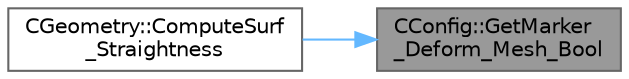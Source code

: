 digraph "CConfig::GetMarker_Deform_Mesh_Bool"
{
 // LATEX_PDF_SIZE
  bgcolor="transparent";
  edge [fontname=Helvetica,fontsize=10,labelfontname=Helvetica,labelfontsize=10];
  node [fontname=Helvetica,fontsize=10,shape=box,height=0.2,width=0.4];
  rankdir="RL";
  Node1 [id="Node000001",label="CConfig::GetMarker\l_Deform_Mesh_Bool",height=0.2,width=0.4,color="gray40", fillcolor="grey60", style="filled", fontcolor="black",tooltip="Get a bool for whether the marker is deformed. val_marker."];
  Node1 -> Node2 [id="edge1_Node000001_Node000002",dir="back",color="steelblue1",style="solid",tooltip=" "];
  Node2 [id="Node000002",label="CGeometry::ComputeSurf\l_Straightness",height=0.2,width=0.4,color="grey40", fillcolor="white", style="filled",URL="$classCGeometry.html#a6bc723ce56a9b77630c7ef7e54eff98c",tooltip="Check if a boundary is straight(2D) / plane(3D) for EULER_WALL and SYMMETRY_PLANE only and store the ..."];
}
